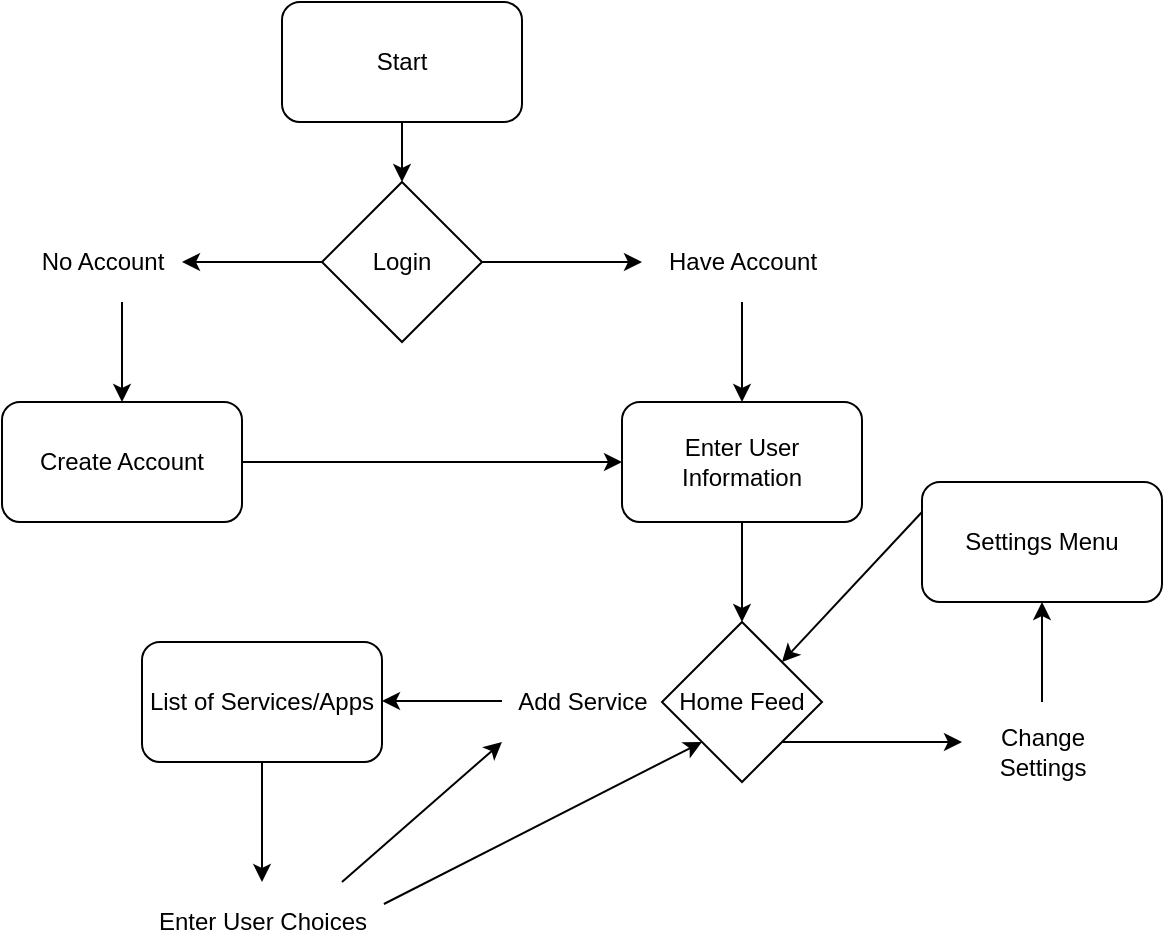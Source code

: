 <mxfile version="14.4.2" type="device"><diagram id="808Mqh0edxpV114_HkGV" name="Page-1"><mxGraphModel dx="1360" dy="732" grid="1" gridSize="10" guides="1" tooltips="1" connect="1" arrows="1" fold="1" page="1" pageScale="1" pageWidth="850" pageHeight="1100" math="0" shadow="0"><root><mxCell id="0"/><mxCell id="1" parent="0"/><mxCell id="8Me4TCLWzHvqIcpPLgnh-2" value="Start" style="rounded=1;whiteSpace=wrap;html=1;" vertex="1" parent="1"><mxGeometry x="250" y="40" width="120" height="60" as="geometry"/></mxCell><mxCell id="8Me4TCLWzHvqIcpPLgnh-3" value="" style="endArrow=classic;html=1;exitX=0.5;exitY=1;exitDx=0;exitDy=0;" edge="1" parent="1" source="8Me4TCLWzHvqIcpPLgnh-2" target="8Me4TCLWzHvqIcpPLgnh-4"><mxGeometry width="50" height="50" relative="1" as="geometry"><mxPoint x="400" y="390" as="sourcePoint"/><mxPoint x="310" y="150" as="targetPoint"/></mxGeometry></mxCell><mxCell id="8Me4TCLWzHvqIcpPLgnh-4" value="Login" style="rhombus;whiteSpace=wrap;html=1;" vertex="1" parent="1"><mxGeometry x="270" y="130" width="80" height="80" as="geometry"/></mxCell><mxCell id="8Me4TCLWzHvqIcpPLgnh-5" value="" style="endArrow=classic;html=1;exitX=0;exitY=0.5;exitDx=0;exitDy=0;" edge="1" parent="1" source="8Me4TCLWzHvqIcpPLgnh-4"><mxGeometry width="50" height="50" relative="1" as="geometry"><mxPoint x="400" y="390" as="sourcePoint"/><mxPoint x="200" y="170" as="targetPoint"/></mxGeometry></mxCell><mxCell id="8Me4TCLWzHvqIcpPLgnh-6" value="No Account" style="text;html=1;align=center;verticalAlign=middle;resizable=0;points=[];autosize=1;" vertex="1" parent="1"><mxGeometry x="120" y="160" width="80" height="20" as="geometry"/></mxCell><mxCell id="8Me4TCLWzHvqIcpPLgnh-9" value="" style="endArrow=classic;html=1;" edge="1" parent="1"><mxGeometry width="50" height="50" relative="1" as="geometry"><mxPoint x="170" y="190" as="sourcePoint"/><mxPoint x="170" y="240" as="targetPoint"/></mxGeometry></mxCell><mxCell id="8Me4TCLWzHvqIcpPLgnh-10" value="Create Account" style="rounded=1;whiteSpace=wrap;html=1;" vertex="1" parent="1"><mxGeometry x="110" y="240" width="120" height="60" as="geometry"/></mxCell><mxCell id="8Me4TCLWzHvqIcpPLgnh-11" value="" style="endArrow=classic;html=1;exitX=1;exitY=0.5;exitDx=0;exitDy=0;" edge="1" parent="1" source="8Me4TCLWzHvqIcpPLgnh-4"><mxGeometry width="50" height="50" relative="1" as="geometry"><mxPoint x="400" y="390" as="sourcePoint"/><mxPoint x="430" y="170" as="targetPoint"/></mxGeometry></mxCell><mxCell id="8Me4TCLWzHvqIcpPLgnh-12" value="Have Account" style="text;html=1;align=center;verticalAlign=middle;resizable=0;points=[];autosize=1;" vertex="1" parent="1"><mxGeometry x="435" y="160" width="90" height="20" as="geometry"/></mxCell><mxCell id="8Me4TCLWzHvqIcpPLgnh-13" value="" style="endArrow=classic;html=1;" edge="1" parent="1"><mxGeometry width="50" height="50" relative="1" as="geometry"><mxPoint x="480" y="190" as="sourcePoint"/><mxPoint x="480" y="240" as="targetPoint"/></mxGeometry></mxCell><mxCell id="8Me4TCLWzHvqIcpPLgnh-14" value="Enter User&lt;br&gt;Information" style="rounded=1;whiteSpace=wrap;html=1;" vertex="1" parent="1"><mxGeometry x="420" y="240" width="120" height="60" as="geometry"/></mxCell><mxCell id="8Me4TCLWzHvqIcpPLgnh-15" value="" style="endArrow=classic;html=1;exitX=1;exitY=0.5;exitDx=0;exitDy=0;entryX=0;entryY=0.5;entryDx=0;entryDy=0;" edge="1" parent="1" source="8Me4TCLWzHvqIcpPLgnh-10" target="8Me4TCLWzHvqIcpPLgnh-14"><mxGeometry width="50" height="50" relative="1" as="geometry"><mxPoint x="400" y="390" as="sourcePoint"/><mxPoint x="450" y="340" as="targetPoint"/></mxGeometry></mxCell><mxCell id="8Me4TCLWzHvqIcpPLgnh-16" value="" style="endArrow=classic;html=1;exitX=0.5;exitY=1;exitDx=0;exitDy=0;" edge="1" parent="1" source="8Me4TCLWzHvqIcpPLgnh-14"><mxGeometry width="50" height="50" relative="1" as="geometry"><mxPoint x="400" y="390" as="sourcePoint"/><mxPoint x="480" y="350" as="targetPoint"/></mxGeometry></mxCell><mxCell id="8Me4TCLWzHvqIcpPLgnh-19" value="" style="endArrow=classic;html=1;" edge="1" parent="1"><mxGeometry width="50" height="50" relative="1" as="geometry"><mxPoint x="360" y="389.5" as="sourcePoint"/><mxPoint x="300" y="389.5" as="targetPoint"/></mxGeometry></mxCell><mxCell id="8Me4TCLWzHvqIcpPLgnh-21" value="" style="endArrow=classic;html=1;entryX=0.5;entryY=1;entryDx=0;entryDy=0;" edge="1" parent="1" target="8Me4TCLWzHvqIcpPLgnh-22"><mxGeometry width="50" height="50" relative="1" as="geometry"><mxPoint x="630" y="390" as="sourcePoint"/><mxPoint x="660" y="404.5" as="targetPoint"/></mxGeometry></mxCell><mxCell id="8Me4TCLWzHvqIcpPLgnh-22" value="Settings Menu" style="rounded=1;whiteSpace=wrap;html=1;" vertex="1" parent="1"><mxGeometry x="570" y="280" width="120" height="60" as="geometry"/></mxCell><mxCell id="8Me4TCLWzHvqIcpPLgnh-23" value="Home Feed" style="rhombus;whiteSpace=wrap;html=1;" vertex="1" parent="1"><mxGeometry x="440" y="350" width="80" height="80" as="geometry"/></mxCell><mxCell id="8Me4TCLWzHvqIcpPLgnh-24" value="Add Service" style="text;html=1;align=center;verticalAlign=middle;resizable=0;points=[];autosize=1;" vertex="1" parent="1"><mxGeometry x="360" y="380" width="80" height="20" as="geometry"/></mxCell><mxCell id="8Me4TCLWzHvqIcpPLgnh-25" value="List of Services/Apps" style="rounded=1;whiteSpace=wrap;html=1;" vertex="1" parent="1"><mxGeometry x="180" y="360" width="120" height="60" as="geometry"/></mxCell><mxCell id="8Me4TCLWzHvqIcpPLgnh-26" value="" style="endArrow=classic;html=1;exitX=0.5;exitY=1;exitDx=0;exitDy=0;" edge="1" parent="1" source="8Me4TCLWzHvqIcpPLgnh-25"><mxGeometry width="50" height="50" relative="1" as="geometry"><mxPoint x="400" y="390" as="sourcePoint"/><mxPoint x="240" y="480" as="targetPoint"/></mxGeometry></mxCell><mxCell id="8Me4TCLWzHvqIcpPLgnh-27" value="Enter User Choices" style="text;html=1;align=center;verticalAlign=middle;resizable=0;points=[];autosize=1;" vertex="1" parent="1"><mxGeometry x="180" y="490" width="120" height="20" as="geometry"/></mxCell><mxCell id="8Me4TCLWzHvqIcpPLgnh-28" value="" style="endArrow=classic;html=1;exitX=1.008;exitY=0.05;exitDx=0;exitDy=0;exitPerimeter=0;entryX=0;entryY=1;entryDx=0;entryDy=0;" edge="1" parent="1" source="8Me4TCLWzHvqIcpPLgnh-27" target="8Me4TCLWzHvqIcpPLgnh-23"><mxGeometry width="50" height="50" relative="1" as="geometry"><mxPoint x="400" y="390" as="sourcePoint"/><mxPoint x="450" y="340" as="targetPoint"/></mxGeometry></mxCell><mxCell id="8Me4TCLWzHvqIcpPLgnh-29" value="Change&lt;br&gt;Settings" style="text;html=1;align=center;verticalAlign=middle;resizable=0;points=[];autosize=1;" vertex="1" parent="1"><mxGeometry x="600" y="400" width="60" height="30" as="geometry"/></mxCell><mxCell id="8Me4TCLWzHvqIcpPLgnh-30" value="" style="endArrow=classic;html=1;exitX=0;exitY=0.25;exitDx=0;exitDy=0;entryX=1;entryY=0;entryDx=0;entryDy=0;" edge="1" parent="1" source="8Me4TCLWzHvqIcpPLgnh-22" target="8Me4TCLWzHvqIcpPLgnh-23"><mxGeometry width="50" height="50" relative="1" as="geometry"><mxPoint x="400" y="380" as="sourcePoint"/><mxPoint x="450" y="330" as="targetPoint"/></mxGeometry></mxCell><mxCell id="8Me4TCLWzHvqIcpPLgnh-31" value="" style="endArrow=classic;html=1;exitX=1;exitY=1;exitDx=0;exitDy=0;" edge="1" parent="1" source="8Me4TCLWzHvqIcpPLgnh-23"><mxGeometry width="50" height="50" relative="1" as="geometry"><mxPoint x="400" y="380" as="sourcePoint"/><mxPoint x="590" y="410" as="targetPoint"/></mxGeometry></mxCell><mxCell id="8Me4TCLWzHvqIcpPLgnh-37" value="" style="endArrow=classic;html=1;" edge="1" parent="1"><mxGeometry width="50" height="50" relative="1" as="geometry"><mxPoint x="280" y="480" as="sourcePoint"/><mxPoint x="360" y="410" as="targetPoint"/></mxGeometry></mxCell></root></mxGraphModel></diagram></mxfile>